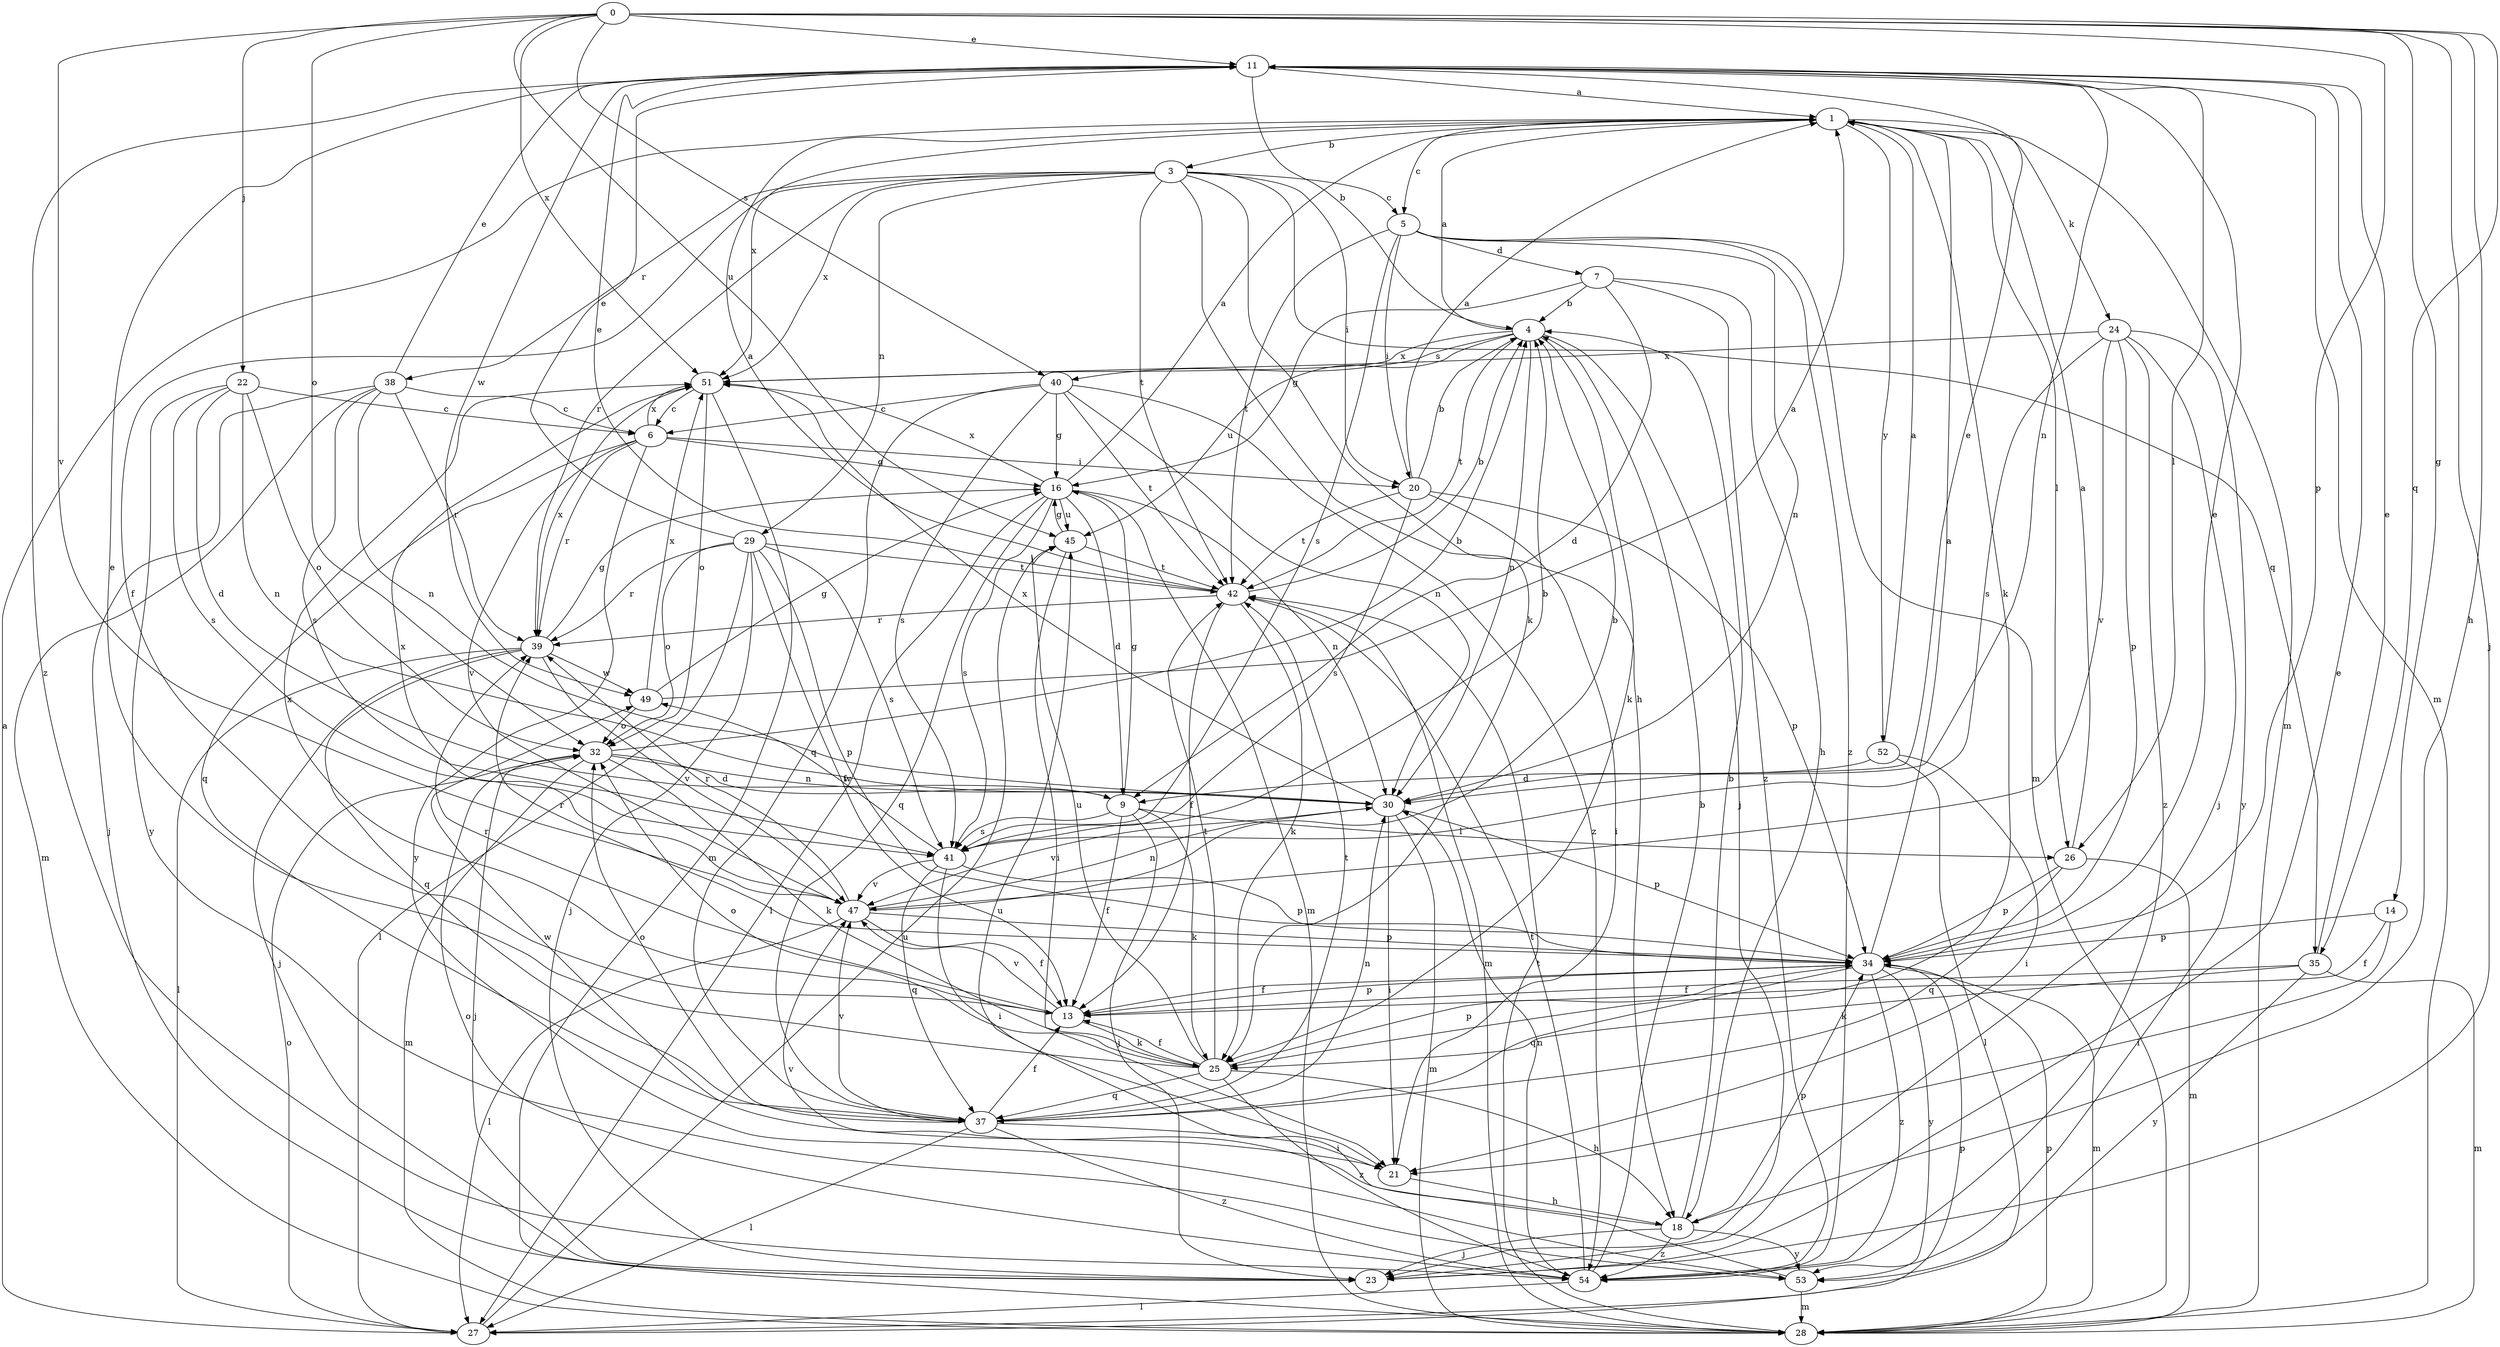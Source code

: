 strict digraph  {
0;
1;
3;
4;
5;
6;
7;
9;
11;
13;
14;
16;
18;
20;
21;
22;
23;
24;
25;
26;
27;
28;
29;
30;
32;
34;
35;
37;
38;
39;
40;
41;
42;
45;
47;
49;
51;
52;
53;
54;
0 -> 11  [label=e];
0 -> 14  [label=g];
0 -> 18  [label=h];
0 -> 22  [label=j];
0 -> 23  [label=j];
0 -> 32  [label=o];
0 -> 34  [label=p];
0 -> 35  [label=q];
0 -> 40  [label=s];
0 -> 45  [label=u];
0 -> 47  [label=v];
0 -> 51  [label=x];
1 -> 3  [label=b];
1 -> 5  [label=c];
1 -> 24  [label=k];
1 -> 25  [label=k];
1 -> 26  [label=l];
1 -> 28  [label=m];
1 -> 51  [label=x];
1 -> 52  [label=y];
3 -> 5  [label=c];
3 -> 13  [label=f];
3 -> 18  [label=h];
3 -> 20  [label=i];
3 -> 25  [label=k];
3 -> 29  [label=n];
3 -> 35  [label=q];
3 -> 38  [label=r];
3 -> 39  [label=r];
3 -> 42  [label=t];
3 -> 51  [label=x];
4 -> 1  [label=a];
4 -> 23  [label=j];
4 -> 25  [label=k];
4 -> 30  [label=n];
4 -> 40  [label=s];
4 -> 42  [label=t];
4 -> 45  [label=u];
4 -> 51  [label=x];
5 -> 7  [label=d];
5 -> 20  [label=i];
5 -> 28  [label=m];
5 -> 30  [label=n];
5 -> 41  [label=s];
5 -> 42  [label=t];
5 -> 54  [label=z];
6 -> 16  [label=g];
6 -> 20  [label=i];
6 -> 37  [label=q];
6 -> 39  [label=r];
6 -> 47  [label=v];
6 -> 51  [label=x];
6 -> 53  [label=y];
7 -> 4  [label=b];
7 -> 9  [label=d];
7 -> 16  [label=g];
7 -> 18  [label=h];
7 -> 54  [label=z];
9 -> 13  [label=f];
9 -> 16  [label=g];
9 -> 23  [label=j];
9 -> 25  [label=k];
9 -> 26  [label=l];
9 -> 41  [label=s];
11 -> 1  [label=a];
11 -> 4  [label=b];
11 -> 26  [label=l];
11 -> 28  [label=m];
11 -> 30  [label=n];
11 -> 49  [label=w];
11 -> 54  [label=z];
13 -> 25  [label=k];
13 -> 34  [label=p];
13 -> 39  [label=r];
13 -> 47  [label=v];
13 -> 51  [label=x];
14 -> 13  [label=f];
14 -> 21  [label=i];
14 -> 34  [label=p];
16 -> 1  [label=a];
16 -> 9  [label=d];
16 -> 27  [label=l];
16 -> 28  [label=m];
16 -> 30  [label=n];
16 -> 37  [label=q];
16 -> 41  [label=s];
16 -> 45  [label=u];
16 -> 51  [label=x];
18 -> 4  [label=b];
18 -> 23  [label=j];
18 -> 34  [label=p];
18 -> 47  [label=v];
18 -> 53  [label=y];
18 -> 54  [label=z];
20 -> 1  [label=a];
20 -> 4  [label=b];
20 -> 21  [label=i];
20 -> 34  [label=p];
20 -> 41  [label=s];
20 -> 42  [label=t];
21 -> 18  [label=h];
21 -> 49  [label=w];
22 -> 6  [label=c];
22 -> 9  [label=d];
22 -> 30  [label=n];
22 -> 32  [label=o];
22 -> 41  [label=s];
22 -> 53  [label=y];
23 -> 11  [label=e];
24 -> 23  [label=j];
24 -> 34  [label=p];
24 -> 41  [label=s];
24 -> 47  [label=v];
24 -> 51  [label=x];
24 -> 53  [label=y];
24 -> 54  [label=z];
25 -> 11  [label=e];
25 -> 13  [label=f];
25 -> 18  [label=h];
25 -> 32  [label=o];
25 -> 34  [label=p];
25 -> 37  [label=q];
25 -> 42  [label=t];
25 -> 45  [label=u];
25 -> 54  [label=z];
26 -> 1  [label=a];
26 -> 28  [label=m];
26 -> 34  [label=p];
26 -> 37  [label=q];
27 -> 1  [label=a];
27 -> 32  [label=o];
27 -> 34  [label=p];
27 -> 45  [label=u];
28 -> 34  [label=p];
28 -> 42  [label=t];
29 -> 11  [label=e];
29 -> 13  [label=f];
29 -> 23  [label=j];
29 -> 27  [label=l];
29 -> 32  [label=o];
29 -> 34  [label=p];
29 -> 39  [label=r];
29 -> 41  [label=s];
29 -> 42  [label=t];
30 -> 11  [label=e];
30 -> 21  [label=i];
30 -> 28  [label=m];
30 -> 34  [label=p];
30 -> 47  [label=v];
30 -> 51  [label=x];
32 -> 4  [label=b];
32 -> 9  [label=d];
32 -> 23  [label=j];
32 -> 25  [label=k];
32 -> 28  [label=m];
32 -> 30  [label=n];
34 -> 1  [label=a];
34 -> 11  [label=e];
34 -> 13  [label=f];
34 -> 28  [label=m];
34 -> 37  [label=q];
34 -> 39  [label=r];
34 -> 53  [label=y];
34 -> 54  [label=z];
35 -> 11  [label=e];
35 -> 13  [label=f];
35 -> 25  [label=k];
35 -> 28  [label=m];
35 -> 53  [label=y];
37 -> 13  [label=f];
37 -> 21  [label=i];
37 -> 27  [label=l];
37 -> 30  [label=n];
37 -> 32  [label=o];
37 -> 42  [label=t];
37 -> 47  [label=v];
37 -> 54  [label=z];
38 -> 6  [label=c];
38 -> 11  [label=e];
38 -> 23  [label=j];
38 -> 28  [label=m];
38 -> 30  [label=n];
38 -> 39  [label=r];
38 -> 41  [label=s];
39 -> 16  [label=g];
39 -> 23  [label=j];
39 -> 27  [label=l];
39 -> 37  [label=q];
39 -> 47  [label=v];
39 -> 49  [label=w];
39 -> 51  [label=x];
40 -> 6  [label=c];
40 -> 16  [label=g];
40 -> 30  [label=n];
40 -> 37  [label=q];
40 -> 41  [label=s];
40 -> 42  [label=t];
40 -> 54  [label=z];
41 -> 4  [label=b];
41 -> 21  [label=i];
41 -> 34  [label=p];
41 -> 37  [label=q];
41 -> 47  [label=v];
41 -> 49  [label=w];
42 -> 1  [label=a];
42 -> 4  [label=b];
42 -> 11  [label=e];
42 -> 13  [label=f];
42 -> 25  [label=k];
42 -> 28  [label=m];
42 -> 39  [label=r];
45 -> 16  [label=g];
45 -> 21  [label=i];
45 -> 42  [label=t];
47 -> 4  [label=b];
47 -> 13  [label=f];
47 -> 27  [label=l];
47 -> 30  [label=n];
47 -> 34  [label=p];
47 -> 39  [label=r];
47 -> 51  [label=x];
49 -> 1  [label=a];
49 -> 16  [label=g];
49 -> 32  [label=o];
49 -> 51  [label=x];
51 -> 6  [label=c];
51 -> 28  [label=m];
51 -> 32  [label=o];
52 -> 1  [label=a];
52 -> 9  [label=d];
52 -> 21  [label=i];
52 -> 27  [label=l];
53 -> 28  [label=m];
53 -> 45  [label=u];
54 -> 4  [label=b];
54 -> 27  [label=l];
54 -> 30  [label=n];
54 -> 32  [label=o];
54 -> 42  [label=t];
}
